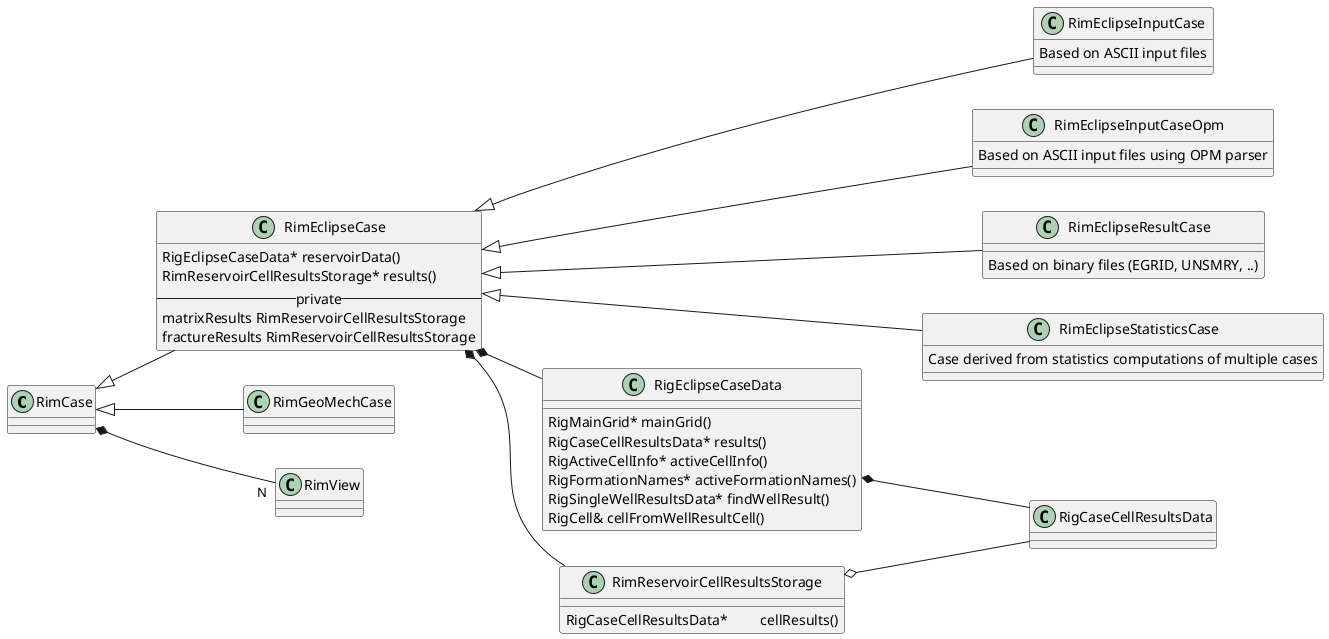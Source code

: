 @startuml
left to right direction
RimCase <|-- RimEclipseCase
RimCase <|-- RimGeoMechCase

RimEclipseCase <|--- RimEclipseInputCase
RimEclipseCase <|--- RimEclipseInputCaseOpm
RimEclipseCase <|--- RimEclipseResultCase
RimEclipseCase <|--- RimEclipseStatisticsCase

class RimEclipseInputCase {
  Based on ASCII input files
}

class RimEclipseInputCaseOpm {
  Based on ASCII input files using OPM parser
}

class RimEclipseResultCase {
  Based on binary files (EGRID, UNSMRY, ..)
}

class RimEclipseStatisticsCase {
  Case derived from statistics computations of multiple cases
}

RimCase *-- "N" RimView


class RimEclipseCase {
RigEclipseCaseData* reservoirData()
RimReservoirCellResultsStorage* results()
-- private --
matrixResults RimReservoirCellResultsStorage
fractureResults RimReservoirCellResultsStorage
}

RimEclipseCase *-- RigEclipseCaseData
RimEclipseCase *-- RimReservoirCellResultsStorage

class RigEclipseCaseData {
RigMainGrid* mainGrid()
RigCaseCellResultsData* results()
RigActiveCellInfo* activeCellInfo()
RigFormationNames* activeFormationNames()
RigSingleWellResultsData* findWellResult()
RigCell& cellFromWellResultCell()
}

RigEclipseCaseData *-- RigCaseCellResultsData


RimReservoirCellResultsStorage o-- RigCaseCellResultsData

class RimReservoirCellResultsStorage {
RigCaseCellResultsData*         cellResults()
}


@enduml
